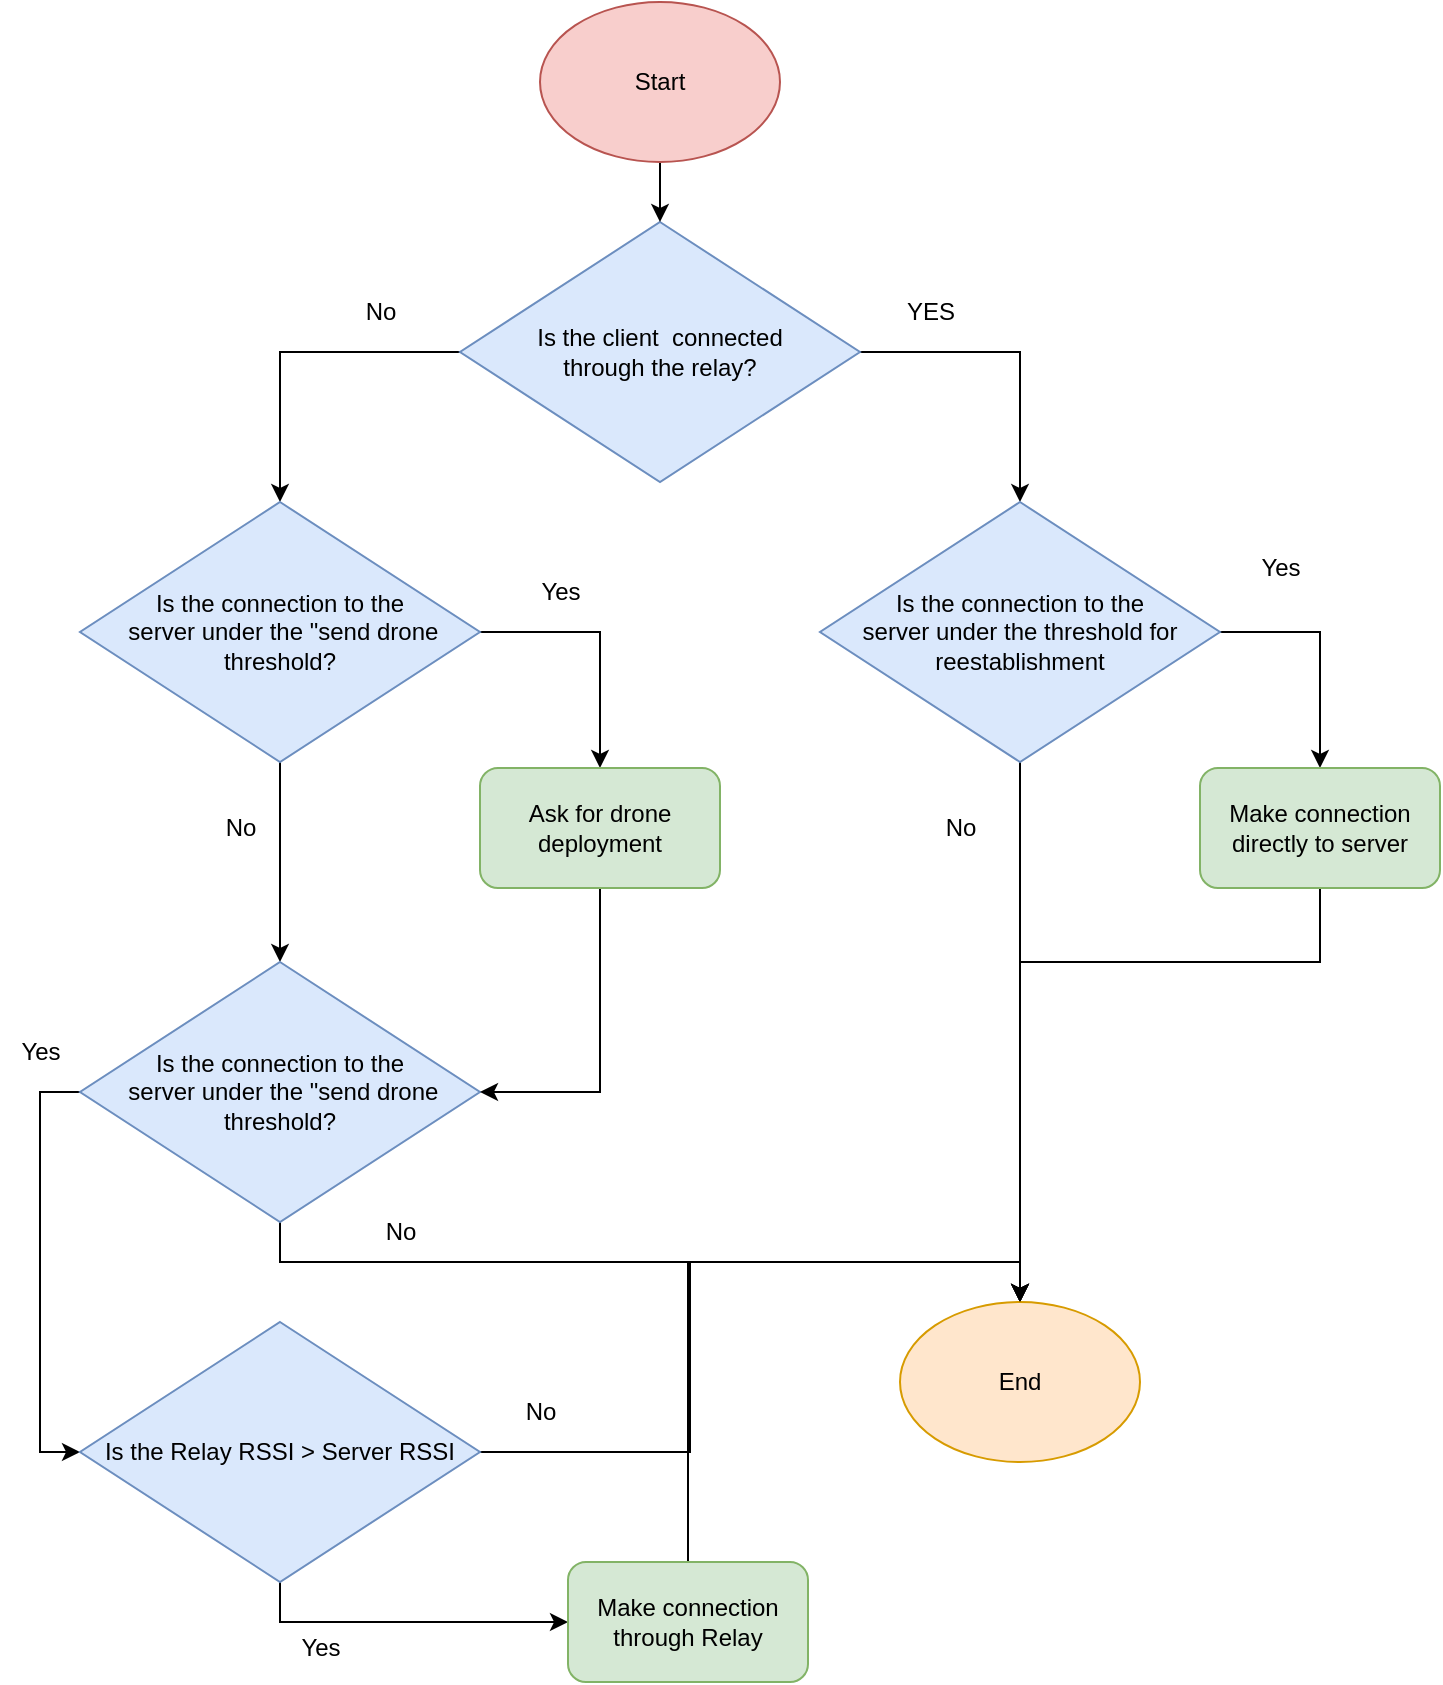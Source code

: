 <mxfile version="21.3.5" type="github">
  <diagram name="Side-1" id="osRv1A4a_fG0d58dlFmP">
    <mxGraphModel dx="1360" dy="795" grid="1" gridSize="10" guides="1" tooltips="1" connect="1" arrows="1" fold="1" page="1" pageScale="1" pageWidth="827" pageHeight="1169" math="0" shadow="0">
      <root>
        <mxCell id="0" />
        <mxCell id="1" parent="0" />
        <mxCell id="8L1MjitNSCZlOtgvuLpw-4" style="edgeStyle=orthogonalEdgeStyle;rounded=0;orthogonalLoop=1;jettySize=auto;html=1;exitX=1;exitY=0.5;exitDx=0;exitDy=0;" edge="1" parent="1" source="8L1MjitNSCZlOtgvuLpw-1" target="8L1MjitNSCZlOtgvuLpw-3">
          <mxGeometry relative="1" as="geometry" />
        </mxCell>
        <mxCell id="8L1MjitNSCZlOtgvuLpw-8" style="edgeStyle=orthogonalEdgeStyle;rounded=0;orthogonalLoop=1;jettySize=auto;html=1;exitX=0;exitY=0.5;exitDx=0;exitDy=0;entryX=0.5;entryY=0;entryDx=0;entryDy=0;" edge="1" parent="1" source="8L1MjitNSCZlOtgvuLpw-1" target="8L1MjitNSCZlOtgvuLpw-7">
          <mxGeometry relative="1" as="geometry" />
        </mxCell>
        <mxCell id="8L1MjitNSCZlOtgvuLpw-1" value="&lt;div&gt;Is the client&amp;nbsp; connected &lt;br&gt;&lt;/div&gt;&lt;div&gt;through the relay?&lt;/div&gt;" style="rhombus;whiteSpace=wrap;html=1;fillColor=#dae8fc;strokeColor=#6c8ebf;" vertex="1" parent="1">
          <mxGeometry x="300" y="130" width="200" height="130" as="geometry" />
        </mxCell>
        <mxCell id="8L1MjitNSCZlOtgvuLpw-21" style="edgeStyle=orthogonalEdgeStyle;rounded=0;orthogonalLoop=1;jettySize=auto;html=1;entryX=0.5;entryY=0;entryDx=0;entryDy=0;exitX=1;exitY=0.5;exitDx=0;exitDy=0;" edge="1" parent="1" source="8L1MjitNSCZlOtgvuLpw-3" target="8L1MjitNSCZlOtgvuLpw-20">
          <mxGeometry relative="1" as="geometry" />
        </mxCell>
        <mxCell id="8L1MjitNSCZlOtgvuLpw-38" style="edgeStyle=orthogonalEdgeStyle;rounded=0;orthogonalLoop=1;jettySize=auto;html=1;exitX=0.5;exitY=1;exitDx=0;exitDy=0;entryX=0.5;entryY=0;entryDx=0;entryDy=0;" edge="1" parent="1" source="8L1MjitNSCZlOtgvuLpw-3" target="8L1MjitNSCZlOtgvuLpw-35">
          <mxGeometry relative="1" as="geometry">
            <Array as="points">
              <mxPoint x="580" y="540" />
              <mxPoint x="580" y="540" />
            </Array>
          </mxGeometry>
        </mxCell>
        <mxCell id="8L1MjitNSCZlOtgvuLpw-3" value="&lt;div&gt;Is the connection to the &lt;br&gt;&lt;/div&gt;&lt;div&gt;server under the threshold for reestablishment&lt;br&gt;&lt;/div&gt;" style="rhombus;whiteSpace=wrap;html=1;fillColor=#dae8fc;strokeColor=#6c8ebf;" vertex="1" parent="1">
          <mxGeometry x="480" y="270" width="200" height="130" as="geometry" />
        </mxCell>
        <mxCell id="8L1MjitNSCZlOtgvuLpw-5" value="YES" style="text;html=1;align=center;verticalAlign=middle;resizable=0;points=[];autosize=1;strokeColor=none;fillColor=none;" vertex="1" parent="1">
          <mxGeometry x="510" y="160" width="50" height="30" as="geometry" />
        </mxCell>
        <mxCell id="8L1MjitNSCZlOtgvuLpw-12" style="edgeStyle=orthogonalEdgeStyle;rounded=0;orthogonalLoop=1;jettySize=auto;html=1;entryX=0.5;entryY=0;entryDx=0;entryDy=0;" edge="1" parent="1" source="8L1MjitNSCZlOtgvuLpw-7" target="8L1MjitNSCZlOtgvuLpw-11">
          <mxGeometry relative="1" as="geometry" />
        </mxCell>
        <mxCell id="8L1MjitNSCZlOtgvuLpw-15" style="edgeStyle=orthogonalEdgeStyle;rounded=0;orthogonalLoop=1;jettySize=auto;html=1;entryX=0.5;entryY=0;entryDx=0;entryDy=0;" edge="1" parent="1" source="8L1MjitNSCZlOtgvuLpw-7" target="8L1MjitNSCZlOtgvuLpw-19">
          <mxGeometry relative="1" as="geometry">
            <mxPoint x="370" y="360" as="targetPoint" />
            <Array as="points">
              <mxPoint x="370" y="335" />
            </Array>
          </mxGeometry>
        </mxCell>
        <mxCell id="8L1MjitNSCZlOtgvuLpw-7" value="&lt;div&gt;Is the connection to the&lt;/div&gt;&lt;div&gt;&amp;nbsp;server under the &quot;send drone threshold?&lt;br&gt;&lt;/div&gt;" style="rhombus;whiteSpace=wrap;html=1;fillColor=#dae8fc;strokeColor=#6c8ebf;" vertex="1" parent="1">
          <mxGeometry x="110" y="270" width="200" height="130" as="geometry" />
        </mxCell>
        <mxCell id="8L1MjitNSCZlOtgvuLpw-9" value="No" style="text;html=1;align=center;verticalAlign=middle;resizable=0;points=[];autosize=1;strokeColor=none;fillColor=none;" vertex="1" parent="1">
          <mxGeometry x="240" y="160" width="40" height="30" as="geometry" />
        </mxCell>
        <mxCell id="8L1MjitNSCZlOtgvuLpw-32" style="edgeStyle=orthogonalEdgeStyle;rounded=0;orthogonalLoop=1;jettySize=auto;html=1;entryX=0;entryY=0.5;entryDx=0;entryDy=0;exitX=0;exitY=0.5;exitDx=0;exitDy=0;" edge="1" parent="1" source="8L1MjitNSCZlOtgvuLpw-11" target="8L1MjitNSCZlOtgvuLpw-29">
          <mxGeometry relative="1" as="geometry" />
        </mxCell>
        <mxCell id="8L1MjitNSCZlOtgvuLpw-36" style="edgeStyle=orthogonalEdgeStyle;rounded=0;orthogonalLoop=1;jettySize=auto;html=1;entryX=0.5;entryY=0;entryDx=0;entryDy=0;exitX=0.5;exitY=1;exitDx=0;exitDy=0;" edge="1" parent="1" source="8L1MjitNSCZlOtgvuLpw-11" target="8L1MjitNSCZlOtgvuLpw-35">
          <mxGeometry relative="1" as="geometry" />
        </mxCell>
        <mxCell id="8L1MjitNSCZlOtgvuLpw-11" value="&lt;div&gt;Is the connection to the&lt;/div&gt;&lt;div&gt;&amp;nbsp;server under the &quot;send drone threshold?&lt;br&gt;&lt;/div&gt;" style="rhombus;whiteSpace=wrap;html=1;fillColor=#dae8fc;strokeColor=#6c8ebf;" vertex="1" parent="1">
          <mxGeometry x="110" y="500" width="200" height="130" as="geometry" />
        </mxCell>
        <mxCell id="8L1MjitNSCZlOtgvuLpw-13" value="No" style="text;html=1;align=center;verticalAlign=middle;resizable=0;points=[];autosize=1;strokeColor=none;fillColor=none;" vertex="1" parent="1">
          <mxGeometry x="170" y="418" width="40" height="30" as="geometry" />
        </mxCell>
        <mxCell id="8L1MjitNSCZlOtgvuLpw-18" style="edgeStyle=orthogonalEdgeStyle;rounded=0;orthogonalLoop=1;jettySize=auto;html=1;entryX=1;entryY=0.5;entryDx=0;entryDy=0;exitX=0.5;exitY=1;exitDx=0;exitDy=0;" edge="1" parent="1" source="8L1MjitNSCZlOtgvuLpw-19" target="8L1MjitNSCZlOtgvuLpw-11">
          <mxGeometry relative="1" as="geometry">
            <mxPoint x="370" y="490" as="sourcePoint" />
          </mxGeometry>
        </mxCell>
        <mxCell id="8L1MjitNSCZlOtgvuLpw-16" value="Yes" style="text;html=1;align=center;verticalAlign=middle;resizable=0;points=[];autosize=1;strokeColor=none;fillColor=none;" vertex="1" parent="1">
          <mxGeometry x="330" y="300" width="40" height="30" as="geometry" />
        </mxCell>
        <mxCell id="8L1MjitNSCZlOtgvuLpw-19" value="Ask for drone deployment" style="rounded=1;whiteSpace=wrap;html=1;fillColor=#d5e8d4;strokeColor=#82b366;" vertex="1" parent="1">
          <mxGeometry x="310" y="403" width="120" height="60" as="geometry" />
        </mxCell>
        <mxCell id="8L1MjitNSCZlOtgvuLpw-37" style="edgeStyle=orthogonalEdgeStyle;rounded=0;orthogonalLoop=1;jettySize=auto;html=1;entryX=0.5;entryY=0;entryDx=0;entryDy=0;exitX=0.5;exitY=1;exitDx=0;exitDy=0;" edge="1" parent="1" source="8L1MjitNSCZlOtgvuLpw-20" target="8L1MjitNSCZlOtgvuLpw-35">
          <mxGeometry relative="1" as="geometry">
            <mxPoint x="590" y="670" as="targetPoint" />
            <Array as="points">
              <mxPoint x="730" y="500" />
              <mxPoint x="580" y="500" />
            </Array>
          </mxGeometry>
        </mxCell>
        <mxCell id="8L1MjitNSCZlOtgvuLpw-20" value="Make connection directly to server" style="rounded=1;whiteSpace=wrap;html=1;fillColor=#d5e8d4;strokeColor=#82b366;" vertex="1" parent="1">
          <mxGeometry x="670" y="403" width="120" height="60" as="geometry" />
        </mxCell>
        <mxCell id="8L1MjitNSCZlOtgvuLpw-22" value="Yes" style="text;html=1;align=center;verticalAlign=middle;resizable=0;points=[];autosize=1;strokeColor=none;fillColor=none;" vertex="1" parent="1">
          <mxGeometry x="690" y="288" width="40" height="30" as="geometry" />
        </mxCell>
        <mxCell id="8L1MjitNSCZlOtgvuLpw-25" style="edgeStyle=orthogonalEdgeStyle;rounded=0;orthogonalLoop=1;jettySize=auto;html=1;" edge="1" parent="1" source="8L1MjitNSCZlOtgvuLpw-24" target="8L1MjitNSCZlOtgvuLpw-1">
          <mxGeometry relative="1" as="geometry" />
        </mxCell>
        <mxCell id="8L1MjitNSCZlOtgvuLpw-24" value="Start" style="ellipse;whiteSpace=wrap;html=1;fillColor=#f8cecc;strokeColor=#b85450;" vertex="1" parent="1">
          <mxGeometry x="340" y="20" width="120" height="80" as="geometry" />
        </mxCell>
        <mxCell id="8L1MjitNSCZlOtgvuLpw-40" style="edgeStyle=orthogonalEdgeStyle;rounded=0;orthogonalLoop=1;jettySize=auto;html=1;exitX=1;exitY=0.5;exitDx=0;exitDy=0;entryX=0.5;entryY=0;entryDx=0;entryDy=0;" edge="1" parent="1" source="8L1MjitNSCZlOtgvuLpw-29" target="8L1MjitNSCZlOtgvuLpw-35">
          <mxGeometry relative="1" as="geometry" />
        </mxCell>
        <mxCell id="8L1MjitNSCZlOtgvuLpw-44" style="edgeStyle=orthogonalEdgeStyle;rounded=0;orthogonalLoop=1;jettySize=auto;html=1;entryX=0;entryY=0.5;entryDx=0;entryDy=0;exitX=0.5;exitY=1;exitDx=0;exitDy=0;" edge="1" parent="1" source="8L1MjitNSCZlOtgvuLpw-29" target="8L1MjitNSCZlOtgvuLpw-41">
          <mxGeometry relative="1" as="geometry" />
        </mxCell>
        <mxCell id="8L1MjitNSCZlOtgvuLpw-29" value="Is the Relay RSSI &amp;gt; Server RSSI " style="rhombus;whiteSpace=wrap;html=1;fillColor=#dae8fc;strokeColor=#6c8ebf;" vertex="1" parent="1">
          <mxGeometry x="110" y="680" width="200" height="130" as="geometry" />
        </mxCell>
        <mxCell id="8L1MjitNSCZlOtgvuLpw-31" value="Yes" style="text;html=1;align=center;verticalAlign=middle;resizable=0;points=[];autosize=1;strokeColor=none;fillColor=none;" vertex="1" parent="1">
          <mxGeometry x="70" y="530" width="40" height="30" as="geometry" />
        </mxCell>
        <mxCell id="8L1MjitNSCZlOtgvuLpw-35" value="End" style="ellipse;whiteSpace=wrap;html=1;fillColor=#ffe6cc;strokeColor=#d79b00;" vertex="1" parent="1">
          <mxGeometry x="520" y="670" width="120" height="80" as="geometry" />
        </mxCell>
        <mxCell id="8L1MjitNSCZlOtgvuLpw-39" value="No" style="text;html=1;align=center;verticalAlign=middle;resizable=0;points=[];autosize=1;strokeColor=none;fillColor=none;" vertex="1" parent="1">
          <mxGeometry x="530" y="418" width="40" height="30" as="geometry" />
        </mxCell>
        <mxCell id="8L1MjitNSCZlOtgvuLpw-42" style="edgeStyle=orthogonalEdgeStyle;rounded=0;orthogonalLoop=1;jettySize=auto;html=1;entryX=0.5;entryY=0;entryDx=0;entryDy=0;" edge="1" parent="1" source="8L1MjitNSCZlOtgvuLpw-41" target="8L1MjitNSCZlOtgvuLpw-35">
          <mxGeometry relative="1" as="geometry">
            <Array as="points">
              <mxPoint x="414" y="650" />
              <mxPoint x="580" y="650" />
            </Array>
          </mxGeometry>
        </mxCell>
        <mxCell id="8L1MjitNSCZlOtgvuLpw-41" value="Make connection through Relay" style="rounded=1;whiteSpace=wrap;html=1;fillColor=#d5e8d4;strokeColor=#82b366;" vertex="1" parent="1">
          <mxGeometry x="354" y="800" width="120" height="60" as="geometry" />
        </mxCell>
        <mxCell id="8L1MjitNSCZlOtgvuLpw-43" value="No" style="text;html=1;align=center;verticalAlign=middle;resizable=0;points=[];autosize=1;strokeColor=none;fillColor=none;" vertex="1" parent="1">
          <mxGeometry x="320" y="710" width="40" height="30" as="geometry" />
        </mxCell>
        <mxCell id="8L1MjitNSCZlOtgvuLpw-45" value="Yes" style="text;html=1;align=center;verticalAlign=middle;resizable=0;points=[];autosize=1;strokeColor=none;fillColor=none;" vertex="1" parent="1">
          <mxGeometry x="210" y="828" width="40" height="30" as="geometry" />
        </mxCell>
        <mxCell id="8L1MjitNSCZlOtgvuLpw-46" value="No" style="text;html=1;align=center;verticalAlign=middle;resizable=0;points=[];autosize=1;strokeColor=none;fillColor=none;" vertex="1" parent="1">
          <mxGeometry x="250" y="620" width="40" height="30" as="geometry" />
        </mxCell>
      </root>
    </mxGraphModel>
  </diagram>
</mxfile>
